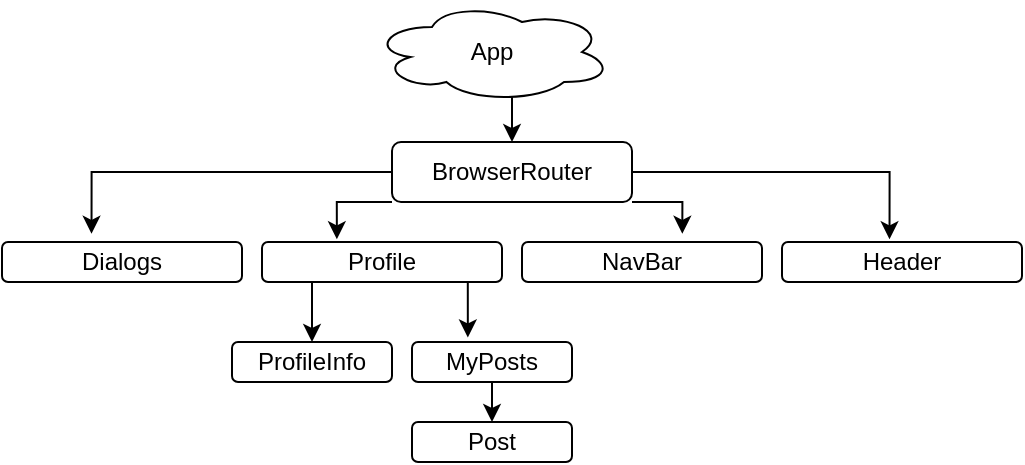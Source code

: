 <mxfile version="16.5.2" type="github">
  <diagram id="C5RBs43oDa-KdzZeNtuy" name="Page-1">
    <mxGraphModel dx="553" dy="585" grid="1" gridSize="10" guides="1" tooltips="1" connect="1" arrows="1" fold="1" page="1" pageScale="1" pageWidth="827" pageHeight="1169" math="0" shadow="0">
      <root>
        <mxCell id="WIyWlLk6GJQsqaUBKTNV-0" />
        <mxCell id="WIyWlLk6GJQsqaUBKTNV-1" parent="WIyWlLk6GJQsqaUBKTNV-0" />
        <mxCell id="k4PQZsG8BT_clB1h0zz4-23" style="edgeStyle=orthogonalEdgeStyle;rounded=0;orthogonalLoop=1;jettySize=auto;html=1;exitX=0.55;exitY=0.95;exitDx=0;exitDy=0;exitPerimeter=0;entryX=0.5;entryY=0;entryDx=0;entryDy=0;" edge="1" parent="WIyWlLk6GJQsqaUBKTNV-1" source="k4PQZsG8BT_clB1h0zz4-0" target="k4PQZsG8BT_clB1h0zz4-1">
          <mxGeometry relative="1" as="geometry" />
        </mxCell>
        <mxCell id="k4PQZsG8BT_clB1h0zz4-0" value="App" style="ellipse;shape=cloud;whiteSpace=wrap;html=1;" vertex="1" parent="WIyWlLk6GJQsqaUBKTNV-1">
          <mxGeometry x="340" y="10" width="120" height="50" as="geometry" />
        </mxCell>
        <mxCell id="k4PQZsG8BT_clB1h0zz4-7" style="edgeStyle=orthogonalEdgeStyle;rounded=0;orthogonalLoop=1;jettySize=auto;html=1;exitX=0;exitY=0.5;exitDx=0;exitDy=0;entryX=0.373;entryY=-0.205;entryDx=0;entryDy=0;entryPerimeter=0;" edge="1" parent="WIyWlLk6GJQsqaUBKTNV-1" source="k4PQZsG8BT_clB1h0zz4-1" target="k4PQZsG8BT_clB1h0zz4-2">
          <mxGeometry relative="1" as="geometry" />
        </mxCell>
        <mxCell id="k4PQZsG8BT_clB1h0zz4-8" style="edgeStyle=orthogonalEdgeStyle;rounded=0;orthogonalLoop=1;jettySize=auto;html=1;exitX=1;exitY=0.5;exitDx=0;exitDy=0;entryX=0.448;entryY=-0.068;entryDx=0;entryDy=0;entryPerimeter=0;" edge="1" parent="WIyWlLk6GJQsqaUBKTNV-1" source="k4PQZsG8BT_clB1h0zz4-1" target="k4PQZsG8BT_clB1h0zz4-5">
          <mxGeometry relative="1" as="geometry" />
        </mxCell>
        <mxCell id="k4PQZsG8BT_clB1h0zz4-11" style="edgeStyle=orthogonalEdgeStyle;rounded=0;orthogonalLoop=1;jettySize=auto;html=1;exitX=0;exitY=1;exitDx=0;exitDy=0;entryX=0.312;entryY=-0.068;entryDx=0;entryDy=0;entryPerimeter=0;" edge="1" parent="WIyWlLk6GJQsqaUBKTNV-1" source="k4PQZsG8BT_clB1h0zz4-1" target="k4PQZsG8BT_clB1h0zz4-3">
          <mxGeometry relative="1" as="geometry" />
        </mxCell>
        <mxCell id="k4PQZsG8BT_clB1h0zz4-12" style="edgeStyle=orthogonalEdgeStyle;rounded=0;orthogonalLoop=1;jettySize=auto;html=1;exitX=1;exitY=1;exitDx=0;exitDy=0;entryX=0.668;entryY=-0.205;entryDx=0;entryDy=0;entryPerimeter=0;" edge="1" parent="WIyWlLk6GJQsqaUBKTNV-1" source="k4PQZsG8BT_clB1h0zz4-1" target="k4PQZsG8BT_clB1h0zz4-4">
          <mxGeometry relative="1" as="geometry" />
        </mxCell>
        <mxCell id="k4PQZsG8BT_clB1h0zz4-1" value="BrowserRouter" style="rounded=1;whiteSpace=wrap;html=1;" vertex="1" parent="WIyWlLk6GJQsqaUBKTNV-1">
          <mxGeometry x="350" y="80" width="120" height="30" as="geometry" />
        </mxCell>
        <mxCell id="k4PQZsG8BT_clB1h0zz4-2" value="Dialogs" style="rounded=1;whiteSpace=wrap;html=1;" vertex="1" parent="WIyWlLk6GJQsqaUBKTNV-1">
          <mxGeometry x="155" y="130" width="120" height="20" as="geometry" />
        </mxCell>
        <mxCell id="k4PQZsG8BT_clB1h0zz4-17" style="edgeStyle=orthogonalEdgeStyle;rounded=0;orthogonalLoop=1;jettySize=auto;html=1;exitX=0.25;exitY=1;exitDx=0;exitDy=0;entryX=0.5;entryY=0;entryDx=0;entryDy=0;" edge="1" parent="WIyWlLk6GJQsqaUBKTNV-1" source="k4PQZsG8BT_clB1h0zz4-3" target="k4PQZsG8BT_clB1h0zz4-14">
          <mxGeometry relative="1" as="geometry" />
        </mxCell>
        <mxCell id="k4PQZsG8BT_clB1h0zz4-18" style="edgeStyle=orthogonalEdgeStyle;rounded=0;orthogonalLoop=1;jettySize=auto;html=1;exitX=0.75;exitY=1;exitDx=0;exitDy=0;entryX=0.349;entryY=-0.114;entryDx=0;entryDy=0;entryPerimeter=0;" edge="1" parent="WIyWlLk6GJQsqaUBKTNV-1" source="k4PQZsG8BT_clB1h0zz4-3" target="k4PQZsG8BT_clB1h0zz4-15">
          <mxGeometry relative="1" as="geometry">
            <Array as="points">
              <mxPoint x="388" y="150" />
            </Array>
          </mxGeometry>
        </mxCell>
        <mxCell id="k4PQZsG8BT_clB1h0zz4-3" value="Profile" style="rounded=1;whiteSpace=wrap;html=1;" vertex="1" parent="WIyWlLk6GJQsqaUBKTNV-1">
          <mxGeometry x="285" y="130" width="120" height="20" as="geometry" />
        </mxCell>
        <mxCell id="k4PQZsG8BT_clB1h0zz4-4" value="NavBar" style="rounded=1;whiteSpace=wrap;html=1;" vertex="1" parent="WIyWlLk6GJQsqaUBKTNV-1">
          <mxGeometry x="415" y="130" width="120" height="20" as="geometry" />
        </mxCell>
        <mxCell id="k4PQZsG8BT_clB1h0zz4-5" value="Header" style="rounded=1;whiteSpace=wrap;html=1;" vertex="1" parent="WIyWlLk6GJQsqaUBKTNV-1">
          <mxGeometry x="545" y="130" width="120" height="20" as="geometry" />
        </mxCell>
        <mxCell id="k4PQZsG8BT_clB1h0zz4-14" value="ProfileInfo" style="rounded=1;whiteSpace=wrap;html=1;" vertex="1" parent="WIyWlLk6GJQsqaUBKTNV-1">
          <mxGeometry x="270" y="180" width="80" height="20" as="geometry" />
        </mxCell>
        <mxCell id="k4PQZsG8BT_clB1h0zz4-21" style="edgeStyle=orthogonalEdgeStyle;rounded=0;orthogonalLoop=1;jettySize=auto;html=1;exitX=0.5;exitY=1;exitDx=0;exitDy=0;entryX=0.5;entryY=0;entryDx=0;entryDy=0;" edge="1" parent="WIyWlLk6GJQsqaUBKTNV-1" source="k4PQZsG8BT_clB1h0zz4-15" target="k4PQZsG8BT_clB1h0zz4-20">
          <mxGeometry relative="1" as="geometry" />
        </mxCell>
        <mxCell id="k4PQZsG8BT_clB1h0zz4-15" value="MyPosts" style="rounded=1;whiteSpace=wrap;html=1;" vertex="1" parent="WIyWlLk6GJQsqaUBKTNV-1">
          <mxGeometry x="360" y="180" width="80" height="20" as="geometry" />
        </mxCell>
        <mxCell id="k4PQZsG8BT_clB1h0zz4-20" value="Post" style="rounded=1;whiteSpace=wrap;html=1;" vertex="1" parent="WIyWlLk6GJQsqaUBKTNV-1">
          <mxGeometry x="360" y="220" width="80" height="20" as="geometry" />
        </mxCell>
      </root>
    </mxGraphModel>
  </diagram>
</mxfile>
